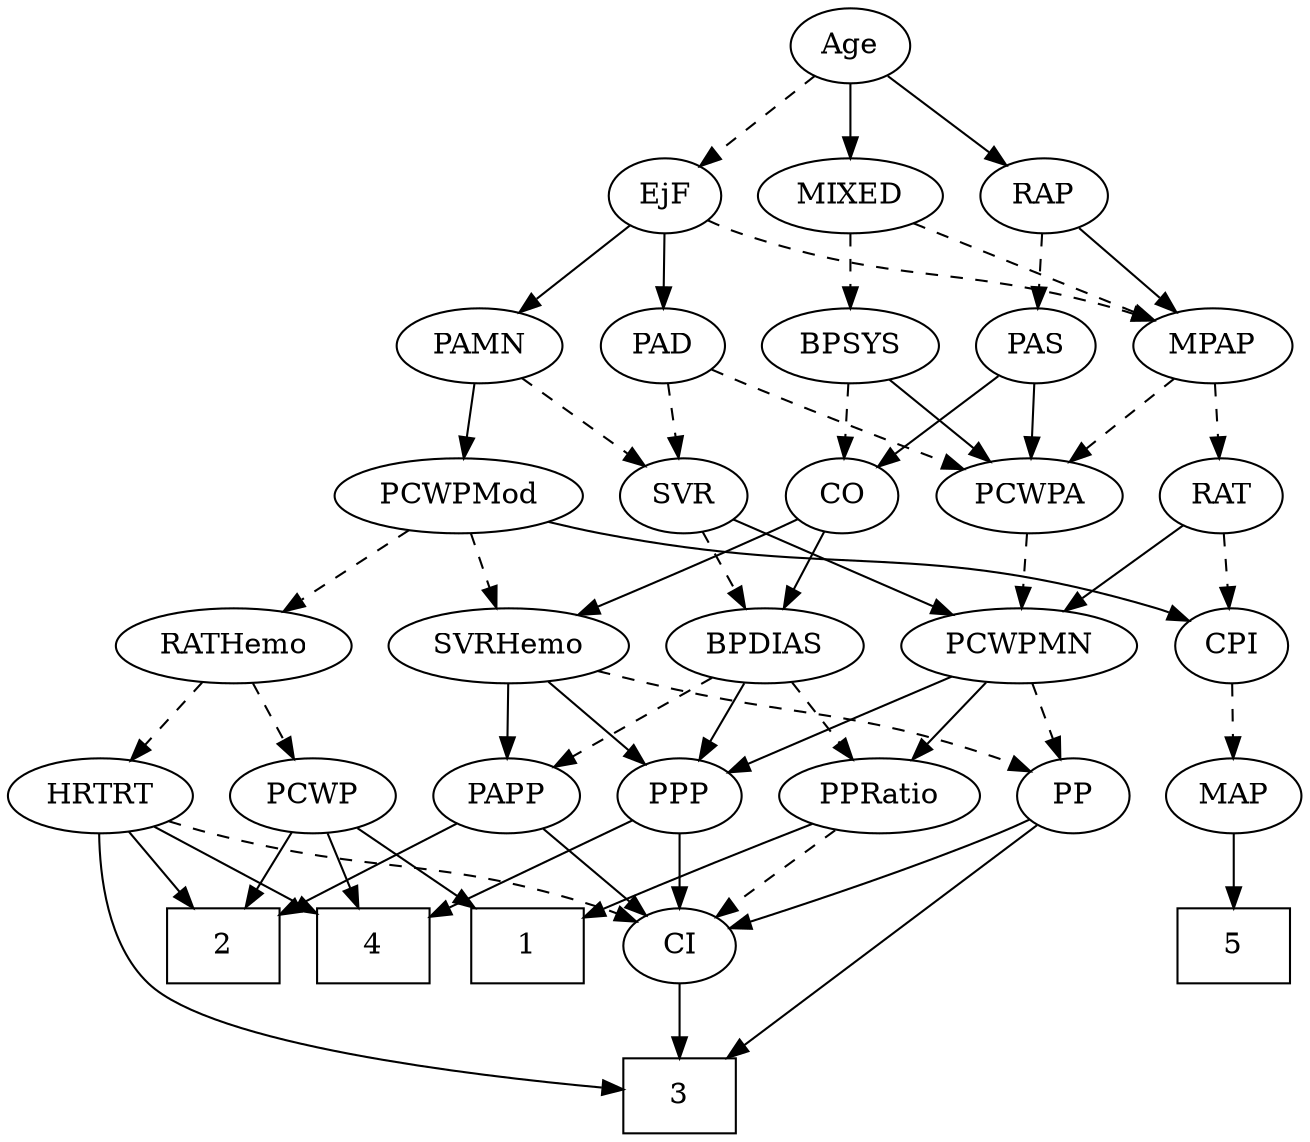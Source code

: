 strict digraph {
	graph [bb="0,0,570.55,540"];
	node [label="\N"];
	1	[height=0.5,
		pos="317.55,90",
		shape=box,
		width=0.75];
	2	[height=0.5,
		pos="173.55,90",
		shape=box,
		width=0.75];
	3	[height=0.5,
		pos="389.55,18",
		shape=box,
		width=0.75];
	4	[height=0.5,
		pos="245.55,90",
		shape=box,
		width=0.75];
	5	[height=0.5,
		pos="30.547,90",
		shape=box,
		width=0.75];
	Age	[height=0.5,
		pos="359.55,522",
		width=0.75];
	EjF	[height=0.5,
		pos="282.55,450",
		width=0.75];
	Age -> EjF	[pos="e,297.84,464.91 343.97,506.83 332.93,496.81 317.96,483.19 305.55,471.92",
		style=dashed];
	RAP	[height=0.5,
		pos="359.55,450",
		width=0.77632];
	Age -> RAP	[pos="e,359.55,468.1 359.55,503.7 359.55,495.98 359.55,486.71 359.55,478.11",
		style=solid];
	MIXED	[height=0.5,
		pos="445.55,450",
		width=1.1193];
	Age -> MIXED	[pos="e,426.93,466.16 376.13,507.5 388.29,497.61 405.05,483.96 419.05,472.56",
		style=solid];
	MPAP	[height=0.5,
		pos="359.55,378",
		width=0.97491];
	EjF -> MPAP	[pos="e,342.92,394.11 298.13,434.83 308.8,425.13 323.16,412.08 335.32,401.03",
		style=dashed];
	PAD	[height=0.5,
		pos="277.55,378",
		width=0.79437];
	EjF -> PAD	[pos="e,278.77,396.1 281.31,431.7 280.76,423.98 280.1,414.71 279.48,406.11",
		style=solid];
	PAMN	[height=0.5,
		pos="194.55,378",
		width=1.011];
	EjF -> PAMN	[pos="e,212.98,393.66 265.58,435.5 252.97,425.47 235.53,411.6 221.08,400.11",
		style=solid];
	RAP -> MPAP	[pos="e,359.55,396.1 359.55,431.7 359.55,423.98 359.55,414.71 359.55,406.11",
		style=solid];
	PAS	[height=0.5,
		pos="439.55,378",
		width=0.75];
	RAP -> PAS	[pos="e,423.66,392.91 375.74,434.83 387.31,424.71 403.05,410.93 416.01,399.59",
		style=dashed];
	MIXED -> MPAP	[pos="e,377.58,393.68 426.89,433.81 414.78,423.95 398.83,410.97 385.49,400.12",
		style=dashed];
	BPSYS	[height=0.5,
		pos="522.55,378",
		width=1.0471];
	MIXED -> BPSYS	[pos="e,505.77,394.25 462.64,433.46 473.08,423.97 486.6,411.68 498.15,401.18",
		style=dashed];
	RAT	[height=0.5,
		pos="349.55,306",
		width=0.75827];
	MPAP -> RAT	[pos="e,351.99,324.1 357.08,359.7 355.97,351.98 354.65,342.71 353.42,334.11",
		style=dashed];
	PCWPA	[height=0.5,
		pos="436.55,306",
		width=1.1555];
	MPAP -> PCWPA	[pos="e,419.34,322.64 376.26,361.81 386.61,352.4 400.09,340.14 411.68,329.61",
		style=dashed];
	CO	[height=0.5,
		pos="523.55,306",
		width=0.75];
	BPSYS -> CO	[pos="e,523.3,324.1 522.79,359.7 522.9,351.98 523.04,342.71 523.16,334.11",
		style=dashed];
	BPSYS -> PCWPA	[pos="e,455.35,322.31 504.31,362.15 492.39,352.45 476.61,339.61 463.28,328.76",
		style=solid];
	SVR	[height=0.5,
		pos="276.55,306",
		width=0.77632];
	PAD -> SVR	[pos="e,276.79,324.1 277.3,359.7 277.19,351.98 277.06,342.71 276.93,334.11",
		style=dashed];
	PAD -> PCWPA	[pos="e,408.16,319.36 300.44,366.72 305.42,364.5 310.66,362.16 315.55,360 343.38,347.68 374.87,333.89 398.75,323.46",
		style=dashed];
	SVRHemo	[height=0.5,
		pos="389.55,234",
		width=1.3902];
	CO -> SVRHemo	[pos="e,416.95,249.32 502.9,294.22 482.46,283.54 450.73,266.96 426.03,254.06",
		style=solid];
	BPDIAS	[height=0.5,
		pos="279.55,234",
		width=1.1735];
	CO -> BPDIAS	[pos="e,311.23,246.09 502.93,294.33 497.97,292.03 492.64,289.76 487.55,288 419.9,264.58 399.47,271.34 330.55,252 327.4,251.12 324.16,250.16 \
320.92,249.16",
		style=solid];
	PAS -> CO	[pos="e,507.4,320.46 455.74,363.5 468.18,353.14 485.54,338.67 499.58,326.97",
		style=solid];
	PAS -> PCWPA	[pos="e,437.28,324.1 438.81,359.7 438.48,351.98 438.08,342.71 437.71,334.11",
		style=solid];
	PAMN -> SVR	[pos="e,260.3,320.87 211.94,362.15 223.77,352.05 239.59,338.55 252.61,327.43",
		style=dashed];
	PCWPMod	[height=0.5,
		pos="175.55,306",
		width=1.4443];
	PAMN -> PCWPMod	[pos="e,180.24,324.28 189.95,360.05 187.83,352.26 185.27,342.82 182.9,334.08",
		style=solid];
	RATHemo	[height=0.5,
		pos="169.55,234",
		width=1.3721];
	PCWP	[height=0.5,
		pos="211.55,162",
		width=0.97491];
	RATHemo -> PCWP	[pos="e,201.76,179.31 179.71,216.05 184.74,207.68 190.9,197.4 196.47,188.13",
		style=dashed];
	HRTRT	[height=0.5,
		pos="118.55,162",
		width=1.1013];
	RATHemo -> HRTRT	[pos="e,130.55,179.47 157.46,216.41 151.24,207.87 143.52,197.28 136.61,187.79",
		style=dashed];
	CPI	[height=0.5,
		pos="75.547,234",
		width=0.75];
	MAP	[height=0.5,
		pos="30.547,162",
		width=0.84854];
	CPI -> MAP	[pos="e,41.03,179.31 65.336,217.12 59.777,208.47 52.774,197.58 46.511,187.83",
		style=dashed];
	RAT -> CPI	[pos="e,96.108,245.85 328.99,294.15 324.03,291.86 318.68,289.64 313.55,288 226.67,260.29 198.43,279.71 111.55,252 109.62,251.39 107.67,\
250.69 105.71,249.94",
		style=dashed];
	PCWPMN	[height=0.5,
		pos="507.55,234",
		width=1.3902];
	RAT -> PCWPMN	[pos="e,476.34,248.24 371.2,294.64 375.92,292.42 380.89,290.11 385.55,288 412.54,275.77 443.12,262.48 466.92,252.27",
		style=solid];
	SVR -> PCWPMN	[pos="e,469.81,245.99 298.2,294.3 303.18,292.06 308.49,289.82 313.55,288 371.97,266.96 388.71,268.6 448.55,252 452.31,250.96 456.21,249.86 \
460.12,248.76",
		style=solid];
	SVR -> BPDIAS	[pos="e,278.81,252.1 277.29,287.7 277.62,279.98 278.02,270.71 278.39,262.11",
		style=dashed];
	PCWPMod -> RATHemo	[pos="e,171.01,252.1 174.06,287.7 173.4,279.98 172.61,270.71 171.87,262.11",
		style=dashed];
	PCWPMod -> CPI	[pos="e,93.671,247.69 153.35,289.46 138.21,278.86 118.07,264.76 102.07,253.57",
		style=solid];
	PCWPMod -> SVRHemo	[pos="e,353.6,246.76 212.34,292.97 248.8,281.04 304.74,262.74 344,249.9",
		style=dashed];
	PCWPA -> PCWPMN	[pos="e,491.01,251.31 452.66,289.12 461.88,280.03 473.61,268.46 483.86,258.35",
		style=dashed];
	PP	[height=0.5,
		pos="543.55,162",
		width=0.75];
	PCWPMN -> PP	[pos="e,535.16,179.31 516.26,216.05 520.52,207.77 525.74,197.62 530.47,188.42",
		style=dashed];
	PPP	[height=0.5,
		pos="373.55,162",
		width=0.75];
	PCWPMN -> PPP	[pos="e,394.06,173.71 480.43,218.83 457.98,207.11 426.14,190.47 403.05,178.41",
		style=solid];
	PPRatio	[height=0.5,
		pos="458.55,162",
		width=1.1013];
	PCWPMN -> PPRatio	[pos="e,470.08,179.47 495.93,216.41 489.95,207.87 482.54,197.28 475.9,187.79",
		style=solid];
	SVRHemo -> PP	[pos="e,522.26,173.14 420.18,219.43 444.04,208.82 477.97,193.62 507.55,180 509.34,179.18 511.17,178.32 513.03,177.46",
		style=dashed];
	SVRHemo -> PPP	[pos="e,377.46,180.1 385.59,215.7 383.83,207.98 381.71,198.71 379.74,190.11",
		style=solid];
	PAPP	[height=0.5,
		pos="296.55,162",
		width=0.88464];
	SVRHemo -> PAPP	[pos="e,314.92,176.83 368.91,217.46 355.4,207.3 337.62,193.91 323.06,182.96",
		style=solid];
	BPDIAS -> PPP	[pos="e,356.03,176.04 299.94,217.81 313.94,207.39 332.62,193.48 347.66,182.28",
		style=solid];
	BPDIAS -> PPRatio	[pos="e,429.38,174.41 309.51,221.28 339.85,209.42 386.91,191.01 420.02,178.07",
		style=dashed];
	BPDIAS -> PAPP	[pos="e,292.35,180.28 283.66,216.05 285.56,208.26 287.85,198.82 289.97,190.08",
		style=dashed];
	MAP -> 5	[pos="e,30.547,108.1 30.547,143.7 30.547,135.98 30.547,126.71 30.547,118.11",
		style=solid];
	PP -> 3	[pos="e,408.14,36.142 528.22,146.87 501.99,122.68 448.2,73.084 415.87,43.268",
		style=solid];
	CI	[height=0.5,
		pos="389.55,90",
		width=0.75];
	PP -> CI	[pos="e,411.35,100.64 522.26,150.86 517.43,148.59 512.32,146.2 507.55,144 478.15,130.46 444.44,115.36 420.61,104.76",
		style=solid];
	PPP -> 4	[pos="e,272.88,105.95 353.27,149.91 334.1,139.43 304.91,123.46 281.75,110.8",
		style=solid];
	PPP -> CI	[pos="e,385.6,108.28 377.42,144.05 379.2,136.26 381.36,126.82 383.36,118.08",
		style=solid];
	PPRatio -> 1	[pos="e,344.69,104.47 432.69,148.16 410.55,137.17 378.44,121.23 353.75,108.97",
		style=solid];
	PPRatio -> CI	[pos="e,403.73,105.39 442.89,145.12 433.42,135.51 421.22,123.13 410.87,112.63",
		style=dashed];
	PCWP -> 1	[pos="e,291.65,108.1 232.24,147.34 246.71,137.78 266.37,124.8 283.17,113.7",
		style=solid];
	PCWP -> 2	[pos="e,183.02,108.45 202.54,144.41 198.18,136.37 192.83,126.51 187.92,117.47",
		style=solid];
	PCWP -> 4	[pos="e,237.07,108.45 219.6,144.41 223.51,136.37 228.3,126.51 232.69,117.47",
		style=solid];
	CI -> 3	[pos="e,389.55,36.104 389.55,71.697 389.55,63.983 389.55,54.712 389.55,46.112",
		style=solid];
	PAPP -> 2	[pos="e,200.62,106.41 274.84,148.65 256.74,138.34 230.57,123.45 209.37,111.39",
		style=solid];
	PAPP -> CI	[pos="e,372.16,104.09 314.92,147.17 328.95,136.61 348.44,121.94 363.98,110.24",
		style=solid];
	HRTRT -> 2	[pos="e,160.09,108.12 131.3,144.76 137.98,136.27 146.3,125.68 153.79,116.15",
		style=solid];
	HRTRT -> 3	[pos="e,362.32,21.041 117.09,143.68 116.41,123.6 118.64,90.852 137.55,72 167.33,42.311 289.42,27.636 352.07,21.941",
		style=solid];
	HRTRT -> 4	[pos="e,218.37,105.98 142.73,147.67 161.63,137.26 188.17,122.62 209.56,110.84",
		style=solid];
	HRTRT -> CI	[pos="e,368.97,101.8 148.14,149.97 154.49,147.82 161.2,145.71 167.55,144 248.86,122.14 273.52,134.18 353.55,108 355.47,107.37 357.42,106.66 \
359.37,105.91",
		style=dashed];
}
